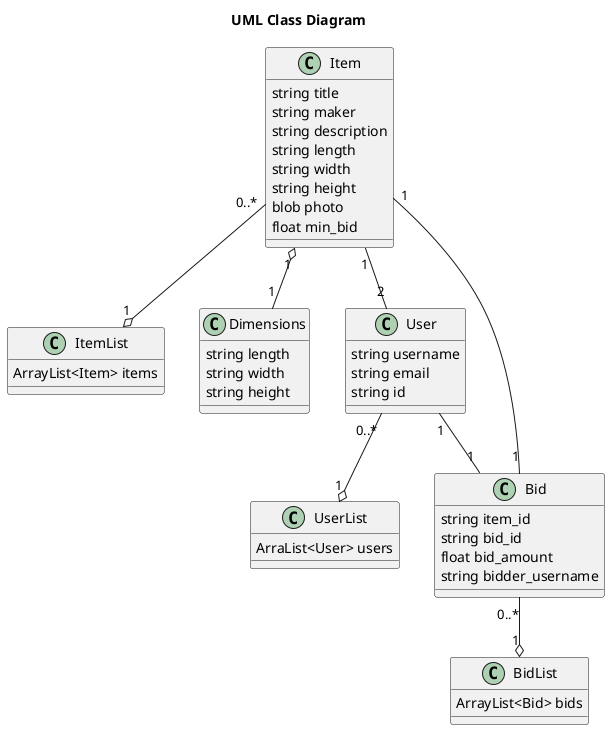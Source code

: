 @startuml
title "UML Class Diagram"
class Item {
    string title
    string maker
    string description
    string length
    string width
    string height
    blob photo
    float min_bid
}
class ItemList {
    ArrayList<Item> items
}
Item "0..*" --o "1" ItemList
Item "1" o-- "1" Dimensions
class Dimensions {
    string length
    string width
    string height
}
class User {
    string username
    string email
    string id
}
User "0..*" --o "1" UserList
Item "1" -- "2" User
class UserList {
    ArraList<User> users
}
class Bid {
    string item_id
    string bid_id
    float bid_amount
    string bidder_username
}
Bid "0..*" --o "1" BidList
User "1" -- "1" Bid
Item "1" -- "1" Bid
class BidList {
    ArrayList<Bid> bids
}
@enduml